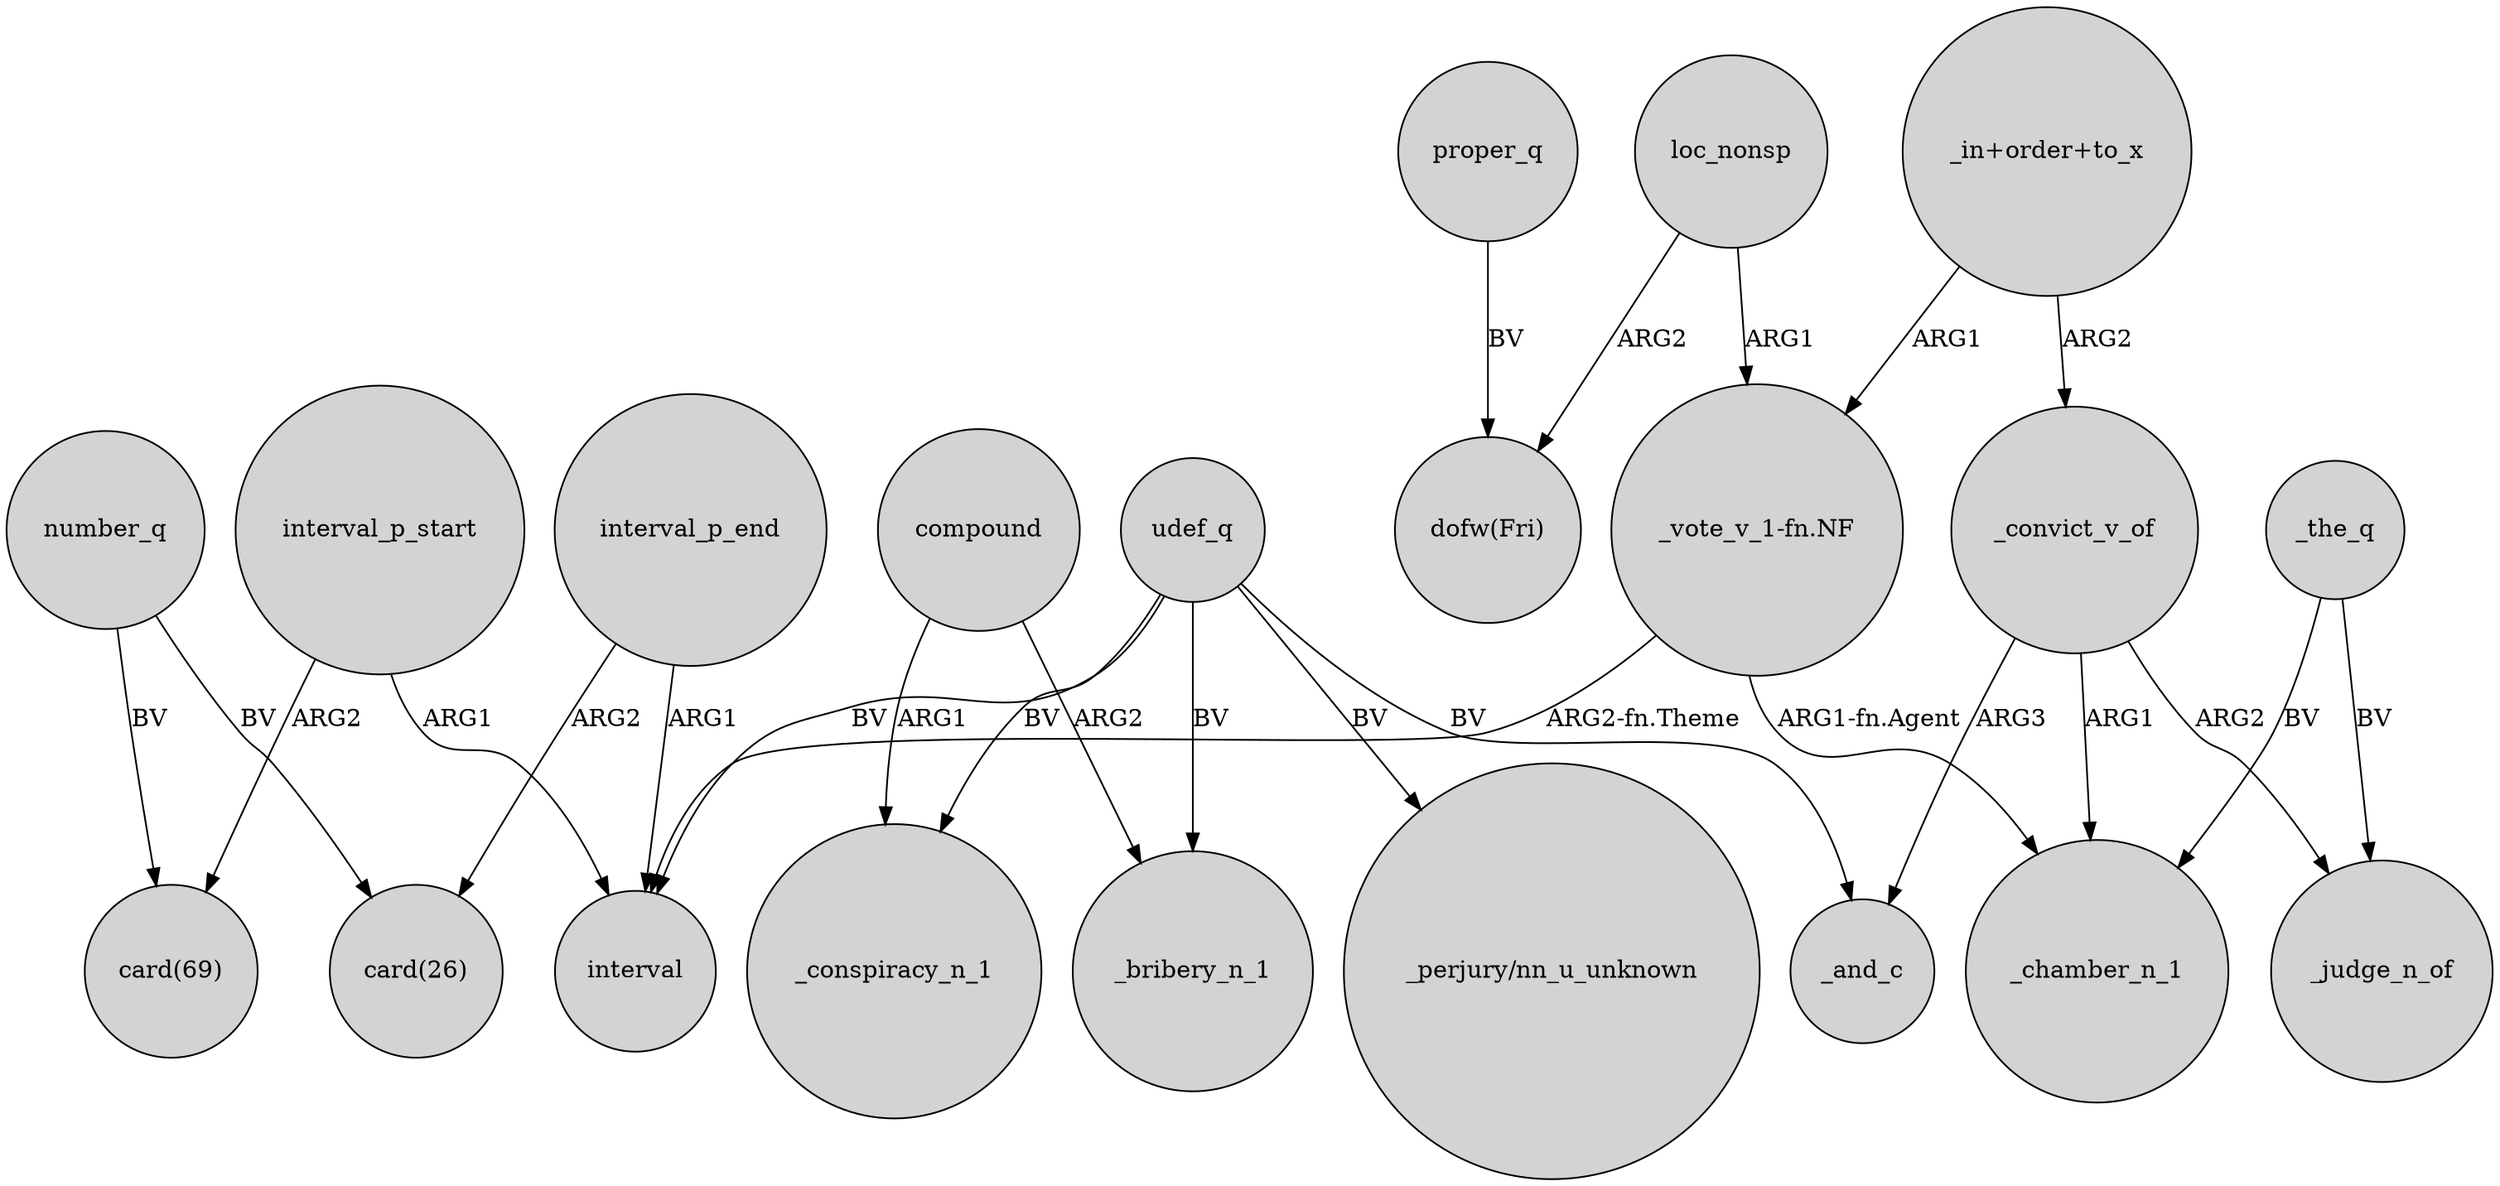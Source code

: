 digraph {
	node [shape=circle style=filled]
	_convict_v_of -> _chamber_n_1 [label=ARG1]
	proper_q -> "dofw(Fri)" [label=BV]
	compound -> _conspiracy_n_1 [label=ARG1]
	interval_p_start -> "card(69)" [label=ARG2]
	_convict_v_of -> _and_c [label=ARG3]
	compound -> _bribery_n_1 [label=ARG2]
	"_vote_v_1-fn.NF" -> _chamber_n_1 [label="ARG1-fn.Agent"]
	udef_q -> _bribery_n_1 [label=BV]
	loc_nonsp -> "dofw(Fri)" [label=ARG2]
	_the_q -> _chamber_n_1 [label=BV]
	interval_p_end -> "card(26)" [label=ARG2]
	"_vote_v_1-fn.NF" -> interval [label="ARG2-fn.Theme"]
	udef_q -> "_perjury/nn_u_unknown" [label=BV]
	_convict_v_of -> _judge_n_of [label=ARG2]
	interval_p_start -> interval [label=ARG1]
	"_in+order+to_x" -> "_vote_v_1-fn.NF" [label=ARG1]
	number_q -> "card(26)" [label=BV]
	"_in+order+to_x" -> _convict_v_of [label=ARG2]
	number_q -> "card(69)" [label=BV]
	udef_q -> _conspiracy_n_1 [label=BV]
	interval_p_end -> interval [label=ARG1]
	loc_nonsp -> "_vote_v_1-fn.NF" [label=ARG1]
	_the_q -> _judge_n_of [label=BV]
	udef_q -> _and_c [label=BV]
	udef_q -> interval [label=BV]
}
